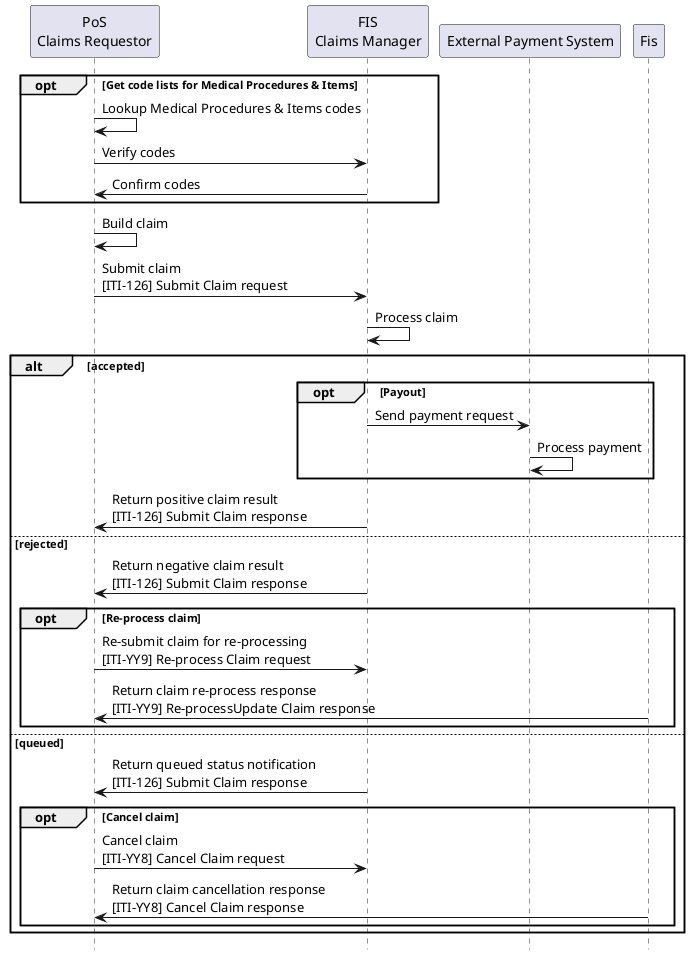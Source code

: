 @startuml
skinparam svgDimensionStyle false
hide footbox

participant "PoS\nClaims Requestor" as App
participant "FIS\nClaims Manager" as FIS
participant "External Payment System" as EXT


opt Get code lists for Medical Procedures & Items
	App -> App: Lookup Medical Procedures & Items codes
	App -> FIS: Verify codes
	FIS -> App: Confirm codes
end opt
 
App -> App: Build claim
App -> FIS: Submit claim\n&#91;ITI-126&#93; Submit Claim request
FIS -> FIS: Process claim

alt accepted
	opt Payout
		FIS->EXT: Send payment request
   	EXT->EXT: Process payment
	end opt
	FIS -> App: Return positive claim result\n&#91;ITI-126&#93; Submit Claim response
else rejected
	FIS -> App: Return negative claim result\n&#91;ITI-126&#93; Submit Claim response
	opt Re-process claim
		App -> FIS: Re-submit claim for re-processing\n&#91;ITI-YY9&#93; Re-process Claim request
		Fis -> App: Return claim re-process response\n&#91;ITI-YY9&#93; Re-processUpdate Claim response
	end opt
else queued
	FIS -> App: Return queued status notification\n&#91;ITI-126&#93; Submit Claim response
	opt Cancel claim
		App -> FIS: Cancel claim\n&#91;ITI-YY8&#93; Cancel Claim request
		Fis -> App: Return claim cancellation response\n&#91;ITI-YY8&#93; Cancel Claim response
	end opt
end

@enduml
